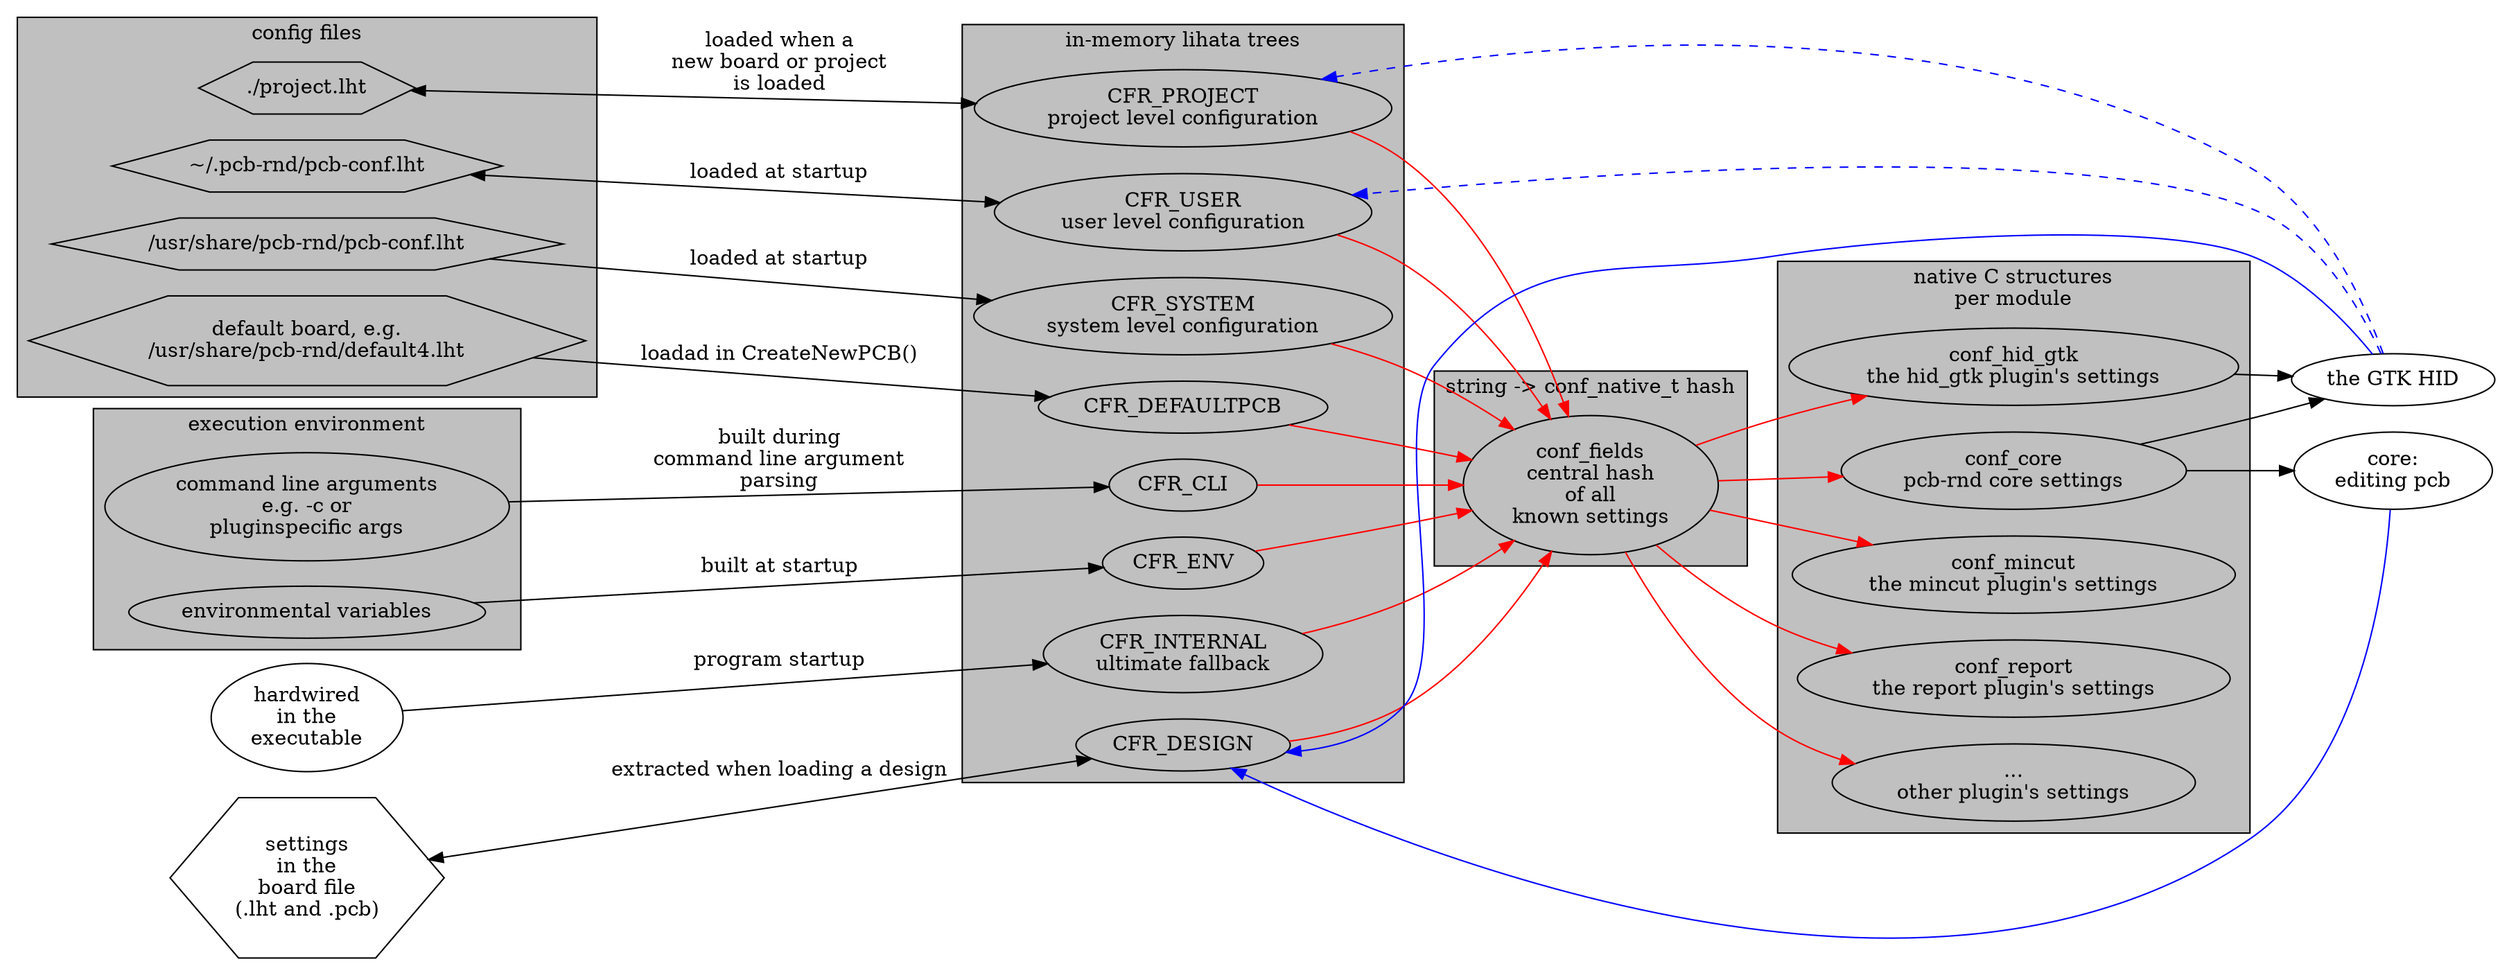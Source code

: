 digraph g {
	rankdir=LR;

	subgraph cluster_memtree {
		label="in-memory lihata trees"
		bgcolor=grey
		rank=same
		CFR_INTERNAL    [label="CFR_INTERNAL\nultimate fallback"]
		CFR_SYSTEM      [label="CFR_SYSTEM\nsystem level configuration"]
		CFR_DEFAULTPCB  [label="CFR_DEFAULTPCB"]
		CFR_USER        [label="CFR_USER\nuser level configuration"]
		CFR_ENV         [label="CFR_ENV"]
		CFR_PROJECT     [label="CFR_PROJECT\nproject level configuration"]
		CFR_DESIGN      [label="CFR_DESIGN"]
		CFR_CLI         [label="CFR_CLI"]
	}

	subgraph cluster_fields {
		label="string -> conf_native_t hash"
		bgcolor=grey
		conf_fields     [label="conf_fields\ncentral hash\nof all\nknown settings"]
	}

	subgraph cluster_native {
		label="native C structures\nper module"
		bgcolor=grey
		conf_core       [label="conf_core\npcb-rnd core settings"]
		conf_hid_gtk    [label="conf_hid_gtk\nthe hid_gtk plugin's settings"]
		conf_mincut     [label="conf_mincut\nthe mincut plugin's settings"]
		conf_report     [label="conf_report\nthe report plugin's settings"]
		conf_other      [label="...\nother plugin's settings"]
	}

	CFR_INTERNAL    -> conf_fields [color=red]
	CFR_SYSTEM      -> conf_fields [color=red]
	CFR_DEFAULTPCB  -> conf_fields [color=red]
	CFR_USER        -> conf_fields [color=red]
	CFR_ENV         -> conf_fields [color=red]
	CFR_PROJECT     -> conf_fields [color=red]
	CFR_DESIGN      -> conf_fields [color=red]
	CFR_CLI         -> conf_fields [color=red]


#	CFR_INTERNAL    -> CFR_SYSTEM
#	CFR_SYSTEM      -> CFR_DEFAULTPCB
#	CFR_DEFAULTPCB  -> CFR_USER
#	CFR_USER        -> CFR_ENV
#	CFR_ENV         -> CFR_PROJECT
#	CFR_PROJECT     -> CFR_DESIGN
#	CFR_DESIGN      -> CFR_CLI

	conf_fields -> conf_core      [color=red]
	conf_fields -> conf_hid_gtk   [color=red]
	conf_fields -> conf_mincut    [color=red]
	conf_fields -> conf_report    [color=red]
	conf_fields -> conf_other     [color=red]



	subgraph cluster_files {
		label="config files"
		bgcolor=grey
		lht_system        [label="/usr/share/pcb-rnd/pcb-conf.lht" shape=hexagon]
		pcb_default       [label="default board, e.g.\n/usr/share/pcb-rnd/default4.lht" shape=hexagon]
		project           [label="./project.lht" shape=hexagon]
		lht_user          [label="~/.pcb-rnd/pcb-conf.lht" shape=hexagon]
	}

	subgraph cluster_exec_env {
		label="execution environment"
		bgcolor=grey
		env               [label="environmental variables"]
		cli               [label="command line arguments\ne.g. -c or\npluginspecific args"]
	}

	lht_internal      [label="hardwired\nin the\nexecutable"]
	design            [label="settings\nin the\nboard file\n(.lht and .pcb)" shape=hexagon]

	lht_internal -> CFR_INTERNAL    [label="program startup"]
	lht_system   -> CFR_SYSTEM      [label="loaded at startup"]
	pcb_default  -> CFR_DEFAULTPCB  [label="loadad in CreateNewPCB()"]
	lht_user     -> CFR_USER        [label="loaded at startup" dir=both]
	env          -> CFR_ENV         [label="built at startup"]
	project      -> CFR_PROJECT     [label="loaded when a\nnew board or project\nis loaded" dir=both]
	design       -> CFR_DESIGN      [label="extracted when loading a design" dir=both]
	cli          -> CFR_CLI         [label="built during\ncommand line argument\nparsing"]


	hid_gtk [label="the GTK HID"]

	conf_core     -> hid_gtk [weight=100]
	conf_hid_gtk  -> hid_gtk

	hid_gtk -> CFR_DESIGN  [color=blue weigth=0]
	hid_gtk -> CFR_PROJECT [color=blue weigth=0 style=dashed]
	hid_gtk -> CFR_USER    [color=blue weigth=0 style=dashed]


	editor  [label="core:\nediting pcb"]
	conf_core -> editor   [weight=100]
	editor -> CFR_DESIGN  [color=blue weigth=0]

}